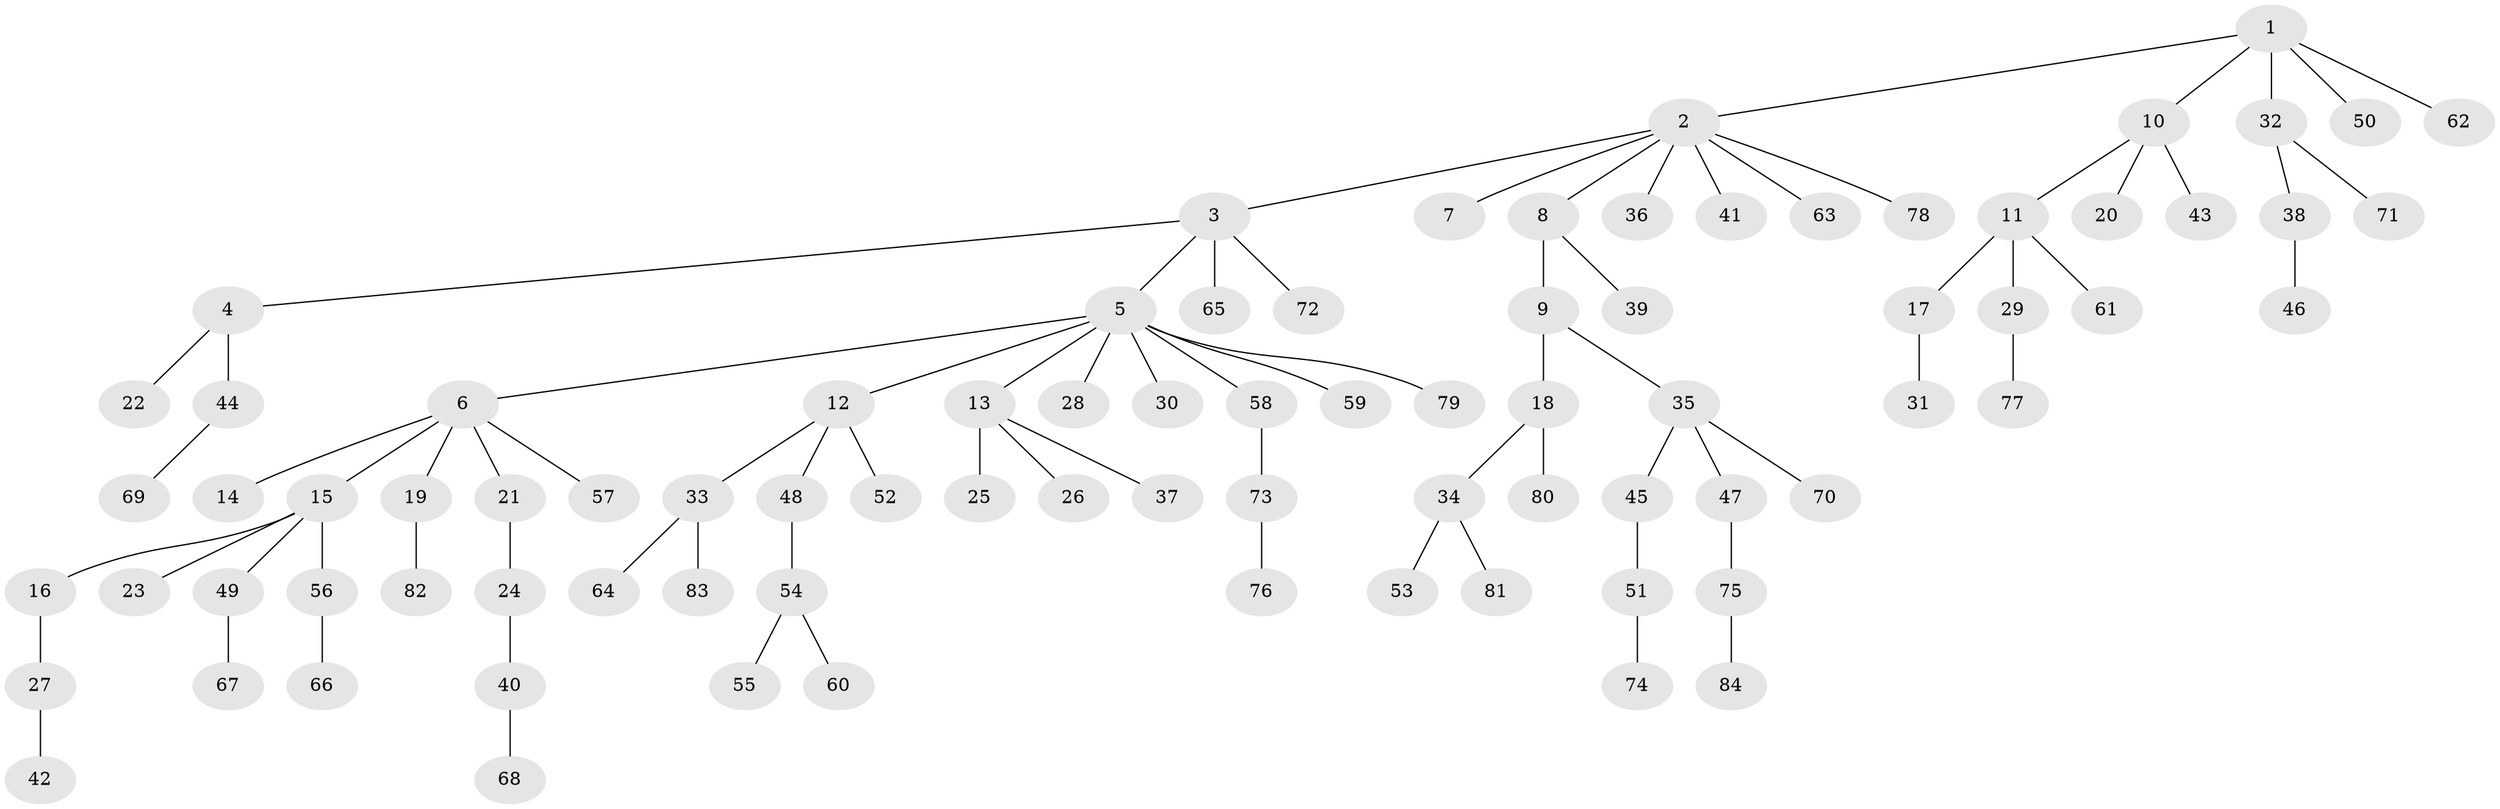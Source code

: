// coarse degree distribution, {4: 0.05084745762711865, 7: 0.01694915254237288, 2: 0.288135593220339, 8: 0.01694915254237288, 5: 0.01694915254237288, 1: 0.4915254237288136, 3: 0.11864406779661017}
// Generated by graph-tools (version 1.1) at 2025/51/03/04/25 22:51:41]
// undirected, 84 vertices, 83 edges
graph export_dot {
  node [color=gray90,style=filled];
  1;
  2;
  3;
  4;
  5;
  6;
  7;
  8;
  9;
  10;
  11;
  12;
  13;
  14;
  15;
  16;
  17;
  18;
  19;
  20;
  21;
  22;
  23;
  24;
  25;
  26;
  27;
  28;
  29;
  30;
  31;
  32;
  33;
  34;
  35;
  36;
  37;
  38;
  39;
  40;
  41;
  42;
  43;
  44;
  45;
  46;
  47;
  48;
  49;
  50;
  51;
  52;
  53;
  54;
  55;
  56;
  57;
  58;
  59;
  60;
  61;
  62;
  63;
  64;
  65;
  66;
  67;
  68;
  69;
  70;
  71;
  72;
  73;
  74;
  75;
  76;
  77;
  78;
  79;
  80;
  81;
  82;
  83;
  84;
  1 -- 2;
  1 -- 10;
  1 -- 32;
  1 -- 50;
  1 -- 62;
  2 -- 3;
  2 -- 7;
  2 -- 8;
  2 -- 36;
  2 -- 41;
  2 -- 63;
  2 -- 78;
  3 -- 4;
  3 -- 5;
  3 -- 65;
  3 -- 72;
  4 -- 22;
  4 -- 44;
  5 -- 6;
  5 -- 12;
  5 -- 13;
  5 -- 28;
  5 -- 30;
  5 -- 58;
  5 -- 59;
  5 -- 79;
  6 -- 14;
  6 -- 15;
  6 -- 19;
  6 -- 21;
  6 -- 57;
  8 -- 9;
  8 -- 39;
  9 -- 18;
  9 -- 35;
  10 -- 11;
  10 -- 20;
  10 -- 43;
  11 -- 17;
  11 -- 29;
  11 -- 61;
  12 -- 33;
  12 -- 48;
  12 -- 52;
  13 -- 25;
  13 -- 26;
  13 -- 37;
  15 -- 16;
  15 -- 23;
  15 -- 49;
  15 -- 56;
  16 -- 27;
  17 -- 31;
  18 -- 34;
  18 -- 80;
  19 -- 82;
  21 -- 24;
  24 -- 40;
  27 -- 42;
  29 -- 77;
  32 -- 38;
  32 -- 71;
  33 -- 64;
  33 -- 83;
  34 -- 53;
  34 -- 81;
  35 -- 45;
  35 -- 47;
  35 -- 70;
  38 -- 46;
  40 -- 68;
  44 -- 69;
  45 -- 51;
  47 -- 75;
  48 -- 54;
  49 -- 67;
  51 -- 74;
  54 -- 55;
  54 -- 60;
  56 -- 66;
  58 -- 73;
  73 -- 76;
  75 -- 84;
}
